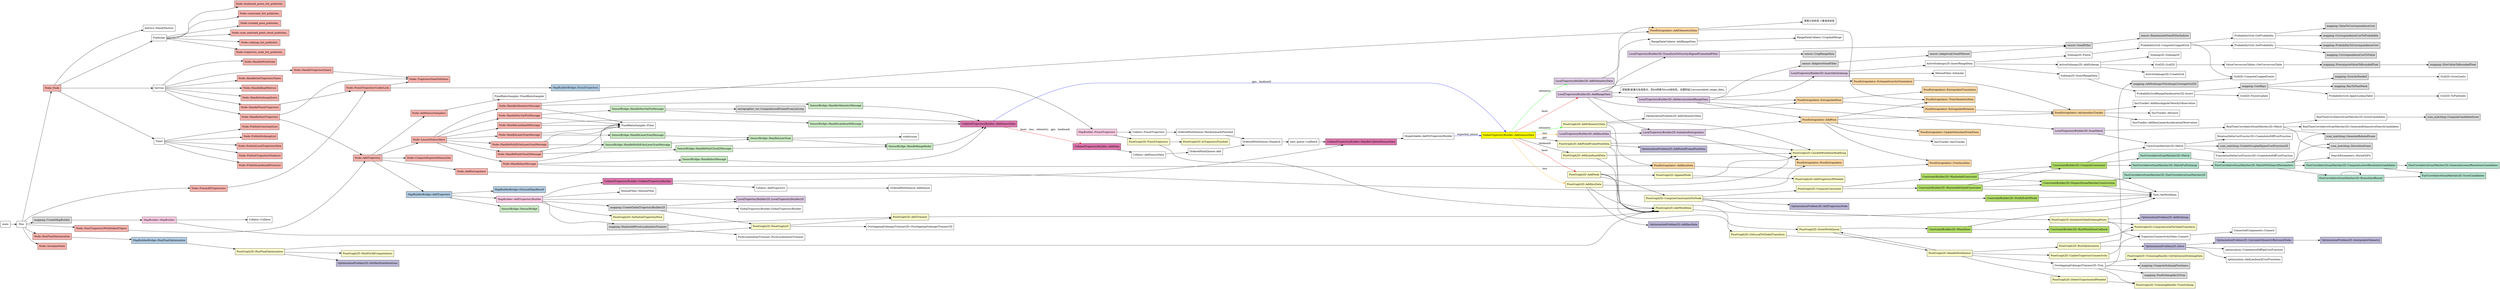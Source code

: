 digraph cartographer{
    rankdir="LR"; // 布局从左到右
    node [shape=record]; // 设置所有节点为矩形
    
    subgraph Node1{
        node [style=filled]; // 设置填充颜色模式
        node [fillcolor="#fbb4ae"]; // 设置填充颜色 
        "Node::Node";"Node::StartTrajectoryWithDefaultTopics";"Node::FinishAllTrajectories";"Node::RunFinalOptimization";"Node::SerializeState";
        "Node::HandleSubmapQuery";"Node::HandleTrajectoryQuery";"Node::HandleStartTrajectory";"Node::HandleFinishTrajectory";"Node::HandleWriteState";
        "Node::HandleGetTrajectoryStates";"Node::HandleReadMetrics";"Node::PublishSubmapList";"Node::PublishLocalTrajectoryData";"Node::PublishTrajectoryNodeList";
        "Node::PublishLandmarkPosesList";"Node::PublishConstraintList";"Node::TrajectoryStateToStatus";
        "Node::TrajectoryStateToStatus";"Node::AddTrajectory";"Node::FinishTrajectoryUnderLock";"Node::TrajectoryStateToStatus";
        "Node::ComputeExpectedSensorIds";"Node::AddExtrapolator";"Node::AddSensorSamplers";"Node::LaunchSubscribers";"Node::HandleLaserScanMessage";
        "Node::HandleMultiEchoLaserScanMessage";"Node::HandlePointCloud2Message";"Node::HandleImuMessage";"Node::HandleOdometryMessage";"Node::HandleNavSatFixMessage";
        "Node::HandleLandmarkMessage";"Node::submap_list_publisher_";"Node::trajectory_node_list_publisher_";"Node::landmark_poses_list_publisher_";"Node::constraint_list_publisher_";
        "Node::tracked_pose_publisher_";"Node::scan_matched_point_cloud_publisher_"
    }

    subgraph MapBuilderBridge{
        node [style=filled];
        node [fillcolor="#b3cde3"];
        "MapBuilderBridge::RunFinalOptimization";
        "MapBuilderBridge::AddTrajectory";"MapBuilderBridge::FinishTrajectory";"MapBuilderBridge::OnLocalSlamResult";
    }

    subgraph SensorBridge{
        node [style=filled];
        node [fillcolor="#ccebc5"];
        "SensorBridge::SensorBridge";"SensorBridge::HandleNavSatFixMessage";"SensorBridge::HandleLandmarkMessage";"SensorBridge::HandleMultiEchoLaserScanMessage";
        "SensorBridge::HandleLaserScanMessage";"SensorBridge::HandleOdometryMessage";"SensorBridge::HandleImuMessage";"SensorBridge::HandlePointCloud2Message";
        "SensorBridge::HandleRangefinder";"SensorBridge::HandleLaserScan";
    }

    subgraph MapBuilder{
        node [style=filled];
        node [fillcolor="#fccde5"];
        "MapBuilder::AddTrajectoryBuilder";"MapBuilder::FinishTrajectory";"MapBuilder::MapBuilder";
    }

    subgraph PoseExtrapolator{
        node [style=filled];
        node [fillcolor="#fed9a6"];
        "PoseExtrapolator::AddPose";"PoseExtrapolator::PoseExtrapolator";"PoseExtrapolator::AddImuData";"PoseExtrapolator::AddOdometryData";"PoseExtrapolator::ExtrapolatePose";
        "PoseExtrapolator::EstimateGravityOrientation";"PoseExtrapolator::TrimImuData";"PoseExtrapolator::TrimOdometryData";"PoseExtrapolator::AdvanceImuTracker";
        "PoseExtrapolator::UpdateVelocitiesFromPoses";"PoseExtrapolator::ExtrapolateTranslation";"PoseExtrapolator::ExtrapolateRotation";
    }

    subgraph PoseGraph2D{
        node [style=filled];
        node [fillcolor="#ffffcc"];
        "PoseGraph2D::PoseGraph2D";"PoseGraph2D::AddTrimmer";"PoseGraph2D::AddWorkItem";"PoseGraph2D::FinishTrajectory";
        "PoseGraph2D::HandleWorkQueue";"PoseGraph2D::RunOptimization";"PoseGraph2D::AddImuData";"PoseGraph2D::DrainWorkQueue";"PoseGraph2D::SetInitialTrajectoryPose";
        "PoseGraph2D::AddNode";"PoseGraph2D::GetLocalToGlobalTransform";"PoseGraph2D::AppendNode";"PoseGraph2D::AddWorkItem";"PoseGraph2D::ComputeLocalToGlobalTransform";
        "PoseGraph2D::AddTrajectoryIfNeeded";"PoseGraph2D::CanAddWorkItemModifying";"PoseGraph2D::DeleteTrajectoriesIfNeeded";
        "PoseGraph2D::TrimmingHandle::GetOptimizedSubmapData";"PoseGraph2D::TrimmingHandle::TrimSubmap";"PoseGraph2D::ComputeConstraint";"PoseGraph2D::InitializeGlobalSubmapPoses";
        "PoseGraph2D::RunFinalOptimization";"PoseGraph2D::WaitForAllComputations";"PoseGraph2D::ComputeConstraintsForNode";"PoseGraph2D::UpdateTrajectoryConnectivity";
        "PoseGraph2D::TrimmingHandle::TrimSubmap";"PoseGraph2D::AddLandmarkData";"PoseGraph2D::AddFixedFramePoseData";
        "PoseGraph2D::IsTrajectoryFinished";"PoseGraph2D::AddOdometryData";
    }

    subgraph CollatedTrajectoryBuilder{
        node [style=filled];
        node [fillcolor="#de77ae"];
        "CollatedTrajectoryBuilder::AddSensorData";"CollatedTrajectoryBuilder::CollatedTrajectoryBuilder";"CollatedTrajectoryBuilder::HandleCollatedSensorData";"CollatedTrajectoryBuilder::AddData";
    }

    subgraph LocalTrajectoryBuilder2D{
        node [style=filled];
        node [fillcolor="#decbe4"];
        "LocalTrajectoryBuilder2D::LocalTrajectoryBuilder2D";"LocalTrajectoryBuilder2D::AddRangeData";"LocalTrajectoryBuilder2D::AddImuData";
        "LocalTrajectoryBuilder2D::InitializeExtrapolator";"LocalTrajectoryBuilder2D::AddAccumulatedRangeData";"LocalTrajectoryBuilder2D::TransformToGravityAlignedFrameAndFilter";
        "LocalTrajectoryBuilder2D::ScanMatch";"LocalTrajectoryBuilder2D::InsertIntoSubmap";"LocalTrajectoryBuilder2D::AddOdometryData";
    }

    subgraph OptimizationProblem2D{
        node [style=filled];
        node [fillcolor="#bebada"];
        "OptimizationProblem2D::Solve";"OptimizationProblem2D::AddImuData";"OptimizationProblem2D::AddSubmap";"OptimizationProblem2D::SetMaxNumIterations";
        "OptimizationProblem2D::AddTrajectoryNode";"OptimizationProblem2D::CalculateOdometryBetweenNodes";"OptimizationProblem2D::InterpolateOdometry";
        "OptimizationProblem2D::AddFixedFramePoseData";
    }

    subgraph ConstraintBuilder2D{
        node [style=filled];
        node [fillcolor="#b3de69"];
        "ConstraintBuilder2D::WhenDone";"ConstraintBuilder2D::MaybeAddConstraint";"ConstraintBuilder2D::MaybeAddGlobalConstraint";"ConstraintBuilder2D::NotifyEndOfNode";
        "ConstraintBuilder2D::DispatchScanMatcherConstruction";"ConstraintBuilder2D::ComputeConstraint";"ConstraintBuilder2D::RunWhenDoneCallback";
    }

    subgraph FastCorrelativeScanMatcher2D{
        node [style=filled];
        node [fillcolor="#b3e2cd"];
        "FastCorrelativeScanMatcher2D::MatchFullSubmap";"FastCorrelativeScanMatcher2D::Match";"FastCorrelativeScanMatcher2D::MatchWithSearchParameters";
        "FastCorrelativeScanMatcher2D::ComputeLowestResolutionCandidates";"FastCorrelativeScanMatcher2D::BranchAndBound";
        "FastCorrelativeScanMatcher2D::GenerateLowestResolutionCandidates";"FastCorrelativeScanMatcher2D::ScoreCandidates";
        "FastCorrelativeScanMatcher2D::FastCorrelativeScanMatcher2D";
    }

    subgraph functions{
        node [style=filled];
        node [fillcolor="#dcdcdc"];
        "mapping::CreateMapBuilder";"mapping::CreateGlobalTrajectoryBuilder2D";"mapping::MaybeAddPureLocalizationTrimmer";"mapping::ComputeSubmapFreshness";
        "mapping::AddSubmapsToSubmapCoverageGrid2D";"mapping::FindSubmapIdsToTrim";"mapping::CastRays";"mapping::GrowAsNeeded";"mapping::RayToPixelMask";
        "mapping::ProbabilityToCorrespondenceCost";"mapping::CorrespondenceCostToValue";"mapping::ValueToCorrespondenceCost";"mapping::CorrespondenceCostToProbability";
        "mapping::PrecomputeValueToBoundedFloat";"mapping::SlowValueToBoundedFloat";
    }

    subgraph functions{
        node [style=filled];
        node [fillcolor="#dcdcdc"];
        "sensor::AdaptiveVoxelFilter";"sensor::CropRangeData";"sensor::RandomizedVoxelFilterIndices";
        "sensor::VoxelFilter";"sensor::AdaptivelyVoxelFiltered";
    }

    subgraph functions{
        node [style=filled];
        node [fillcolor="#dcdcdc"];
        "scan_matching::GenerateRotatedScans";"scan_matching::DiscretizeScans";"scan_matching::CreateOccupiedSpaceCostFunction2D";"scan_matching::ComputeCandidateScore";
    }

    subgraph functions{
        node [style=filled];
        node [fillcolor="#dcdcdc"];
        "cartographer_ros::ComputeLocalFrameFromLatLong";
    }

    "GlobalTrajectoryBuilder::AddSensorData"[style=filled;fillcolor="yellow";];
    
    main->Run;

    Run->{
        "mapping::CreateMapBuilder";
        "Node::Node";
        "Node::StartTrajectoryWithDefaultTopics";
        "Node::FinishAllTrajectories";
        "Node::RunFinalOptimization";
        "Node::SerializeState";};
    
    "mapping::CreateMapBuilder"->"MapBuilder::MapBuilder"->{"PoseGraph2D::PoseGraph2D";"Collator::Collator"};
        "PoseGraph2D::PoseGraph2D"->{"PoseGraph2D::AddTrimmer";"OverlappingSubmapsTrimmer2D::OverlappingSubmapsTrimmer2D"};

    "Node::Node"->{"metrics::FamilyFactory";Publisher;Service;Timer};
        Publisher->{"Node::submap_list_publisher_";"Node::trajectory_node_list_publisher_";"Node::landmark_poses_list_publisher_";"Node::constraint_list_publisher_";"Node::tracked_pose_publisher_";"Node::scan_matched_point_cloud_publisher_"};
        Service->{"Node::HandleSubmapQuery";"Node::HandleTrajectoryQuery";"Node::HandleStartTrajectory";"Node::HandleFinishTrajectory";"Node::HandleWriteState";"Node::HandleGetTrajectoryStates";"Node::HandleReadMetrics";};
        Timer->{"Node::PublishSubmapList";"Node::PublishLocalTrajectoryData";"Node::PublishTrajectoryNodeList";"Node::PublishLandmarkPosesList";"Node::PublishConstraintList"};

        "Node::HandleTrajectoryQuery"->{"Node::TrajectoryStateToStatus"};
        "Node::HandleStartTrajectory"->{"Node::TrajectoryStateToStatus";"Node::AddTrajectory"};
        "Node::HandleFinishTrajectory"->"Node::FinishTrajectoryUnderLock"->{"Node::TrajectoryStateToStatus";"MapBuilderBridge::FinishTrajectory"};
            "MapBuilderBridge::FinishTrajectory"->"MapBuilder::FinishTrajectory"->{"Collator::FinishTrajectory";"PoseGraph2D::FinishTrajectory"};
                "Collator::FinishTrajectory"->"OrderedMultiQueue::MarkQueueAsFinished"->"OrderedMultiQueue::Dispatch";
                "PoseGraph2D::FinishTrajectory"->{"PoseGraph2D::AddWorkItem";"PoseGraph2D::IsTrajectoryFinished"};
        
        //"Node::PublishLocalTrajectoryData"->{"PoseExtrapolator::AddPose";"PoseExtrapolator::ExtrapolatePose";}
    
    "Node::StartTrajectoryWithDefaultTopics"->"Node::AddTrajectory"->{"Node::ComputeExpectedSensorIds";"MapBuilderBridge::AddTrajectory";"Node::AddExtrapolator";"Node::AddSensorSamplers";"Node::LaunchSubscribers"};
        "MapBuilderBridge::AddTrajectory"->{"MapBuilder::AddTrajectoryBuilder";"MapBuilderBridge::OnLocalSlamResult";"SensorBridge::SensorBridge"};
            "MapBuilder::AddTrajectoryBuilder"->{"MotionFilter::MotionFilter";"LocalTrajectoryBuilder2D::LocalTrajectoryBuilder2D";"CollatedTrajectoryBuilder::CollatedTrajectoryBuilder";"mapping::CreateGlobalTrajectoryBuilder2D";"mapping::MaybeAddPureLocalizationTrimmer";"PoseGraph2D::SetInitialTrajectoryPose"};
                "CollatedTrajectoryBuilder::CollatedTrajectoryBuilder"->{"Collator::AddTrajectory";"CollatedTrajectoryBuilder::HandleCollatedSensorData";}
                    "Collator::AddTrajectory"->"OrderedMultiQueue::AddQueue";
                    "CollatedTrajectoryBuilder::HandleCollatedSensorData"->"Dispatchable::AddToTrajectoryBuilder";
                        "Dispatchable::AddToTrajectoryBuilder"->"GlobalTrajectoryBuilder::AddSensorData"[label="expected_sensor";color=blue];
                "mapping::CreateGlobalTrajectoryBuilder2D"->{"GlobalTrajectoryBuilder:GlobalTrajectoryBuilder";"LocalTrajectoryBuilder2D::LocalTrajectoryBuilder2D";"PoseGraph2D::PoseGraph2D";}
                "mapping::MaybeAddPureLocalizationTrimmer"->{"PoseGraph2D::AddTrimmer";"PureLocalizationTrimmer::PureLocalizationTrimmer"};
                    "PoseGraph2D::AddTrimmer"->"PoseGraph2D::AddWorkItem"->{"Task::SetWorkItem";"PoseGraph2D::DrainWorkQueue"};
                        "PoseGraph2D::DrainWorkQueue"->{"ConstraintBuilder2D::WhenDone";"PoseGraph2D::HandleWorkQueue"};
                            "ConstraintBuilder2D::WhenDone"->{"Task::SetWorkItem";"ConstraintBuilder2D::RunWhenDoneCallback"};
                            "PoseGraph2D::HandleWorkQueue"->{"PoseGraph2D::RunOptimization";"PoseGraph2D::UpdateTrajectoryConnectivity";"PoseGraph2D::DeleteTrajectoriesIfNeeded";"OverlappingSubmapsTrimmer2D::Trim";"PoseGraph2D::DrainWorkQueue"};
                                "PoseGraph2D::DeleteTrajectoriesIfNeeded"->"PoseGraph2D::TrimmingHandle::TrimSubmap";
                                "PoseGraph2D::UpdateTrajectoryConnectivity"->"TrajectoryConnectivityState::Connect"->"ConnectedComponents::Connect";
                                "PoseGraph2D::RunOptimization"->{"OptimizationProblem2D::Solve";"PoseGraph2D::ComputeLocalToGlobalTransform"}
                                    "OptimizationProblem2D::Solve"->{"optimization::CreateAutoDiffSpaCostFunction";"optimization::AddLandmarkCostFunctions";"OptimizationProblem2D::CalculateOdometryBetweenNodes"};
                                        "OptimizationProblem2D::CalculateOdometryBetweenNodes"->"OptimizationProblem2D::InterpolateOdometry";
                            "OverlappingSubmapsTrimmer2D::Trim"->{"PoseGraph2D::TrimmingHandle::GetOptimizedSubmapData";"mapping::ComputeSubmapFreshness";"mapping::AddSubmapsToSubmapCoverageGrid2D";"mapping::FindSubmapIdsToTrim";"PoseGraph2D::TrimmingHandle::TrimSubmap"};
                                "mapping::AddSubmapsToSubmapCoverageGrid2D"->"Grid2D::ComputeCroppedLimits";
            "Node::AddExtrapolator"->"PoseExtrapolator::PoseExtrapolator";
            "Node::AddSensorSamplers"->"FixedRatioSampler::FixedRatioSampler";
    
    "Node::LaunchSubscribers"->{"Node::HandleLaserScanMessage";"Node::HandleMultiEchoLaserScanMessage";"Node::HandlePointCloud2Message";"Node::HandleImuMessage";"Node::HandleOdometryMessage";"Node::HandleNavSatFixMessage";"Node::HandleLandmarkMessage"};
        "Node::HandleLaserScanMessage"->{"FixedRatioSampler::Pulse";"SensorBridge::HandleLaserScanMessage"};
            "SensorBridge::HandleLaserScanMessage"->"SensorBridge::HandleLaserScan"->{subdivision;"SensorBridge::HandleRangefinder"};
                "SensorBridge::HandleRangefinder"->"CollatedTrajectoryBuilder::AddSensorData";
                    "CollatedTrajectoryBuilder::AddSensorData"->"CollatedTrajectoryBuilder::AddData"[label="laser、imu、odometry、gps、landmark";color=red];
                        "CollatedTrajectoryBuilder::AddData"->"Collator::AddSensorData"->"OrderedMultiQueue::Add"->"OrderedMultiQueue::Dispatch"->"next_queue->callback"->"CollatedTrajectoryBuilder::HandleCollatedSensorData";
                    "GlobalTrajectoryBuilder::AddSensorData"->{"LocalTrajectoryBuilder2D::AddRangeData";"PoseGraph2D::AddNode"}[color=red;label="laser"];
                        "LocalTrajectoryBuilder2D::AddRangeData"->{"RangeDataCollator::AddRangeData";"LocalTrajectoryBuilder2D::InitializeExtrapolator";"PoseExtrapolator::ExtrapolatePose";"获取第i束激光及其原点，将hit转换为local坐标系，合理则加入accumulated_range_data_";"PoseExtrapolator::EstimateGravityOrientation";"LocalTrajectoryBuilder2D::AddAccumulatedRangeData";"LocalTrajectoryBuilder2D::TransformToGravityAlignedFrameAndFilter"};
                            "LocalTrajectoryBuilder2D::TransformToGravityAlignedFrameAndFilter"->{"sensor::CropRangeData";"sensor::VoxelFilter";}
                            "PoseExtrapolator::EstimateGravityOrientation"->"PoseExtrapolator::AdvanceImuTracker"->{"ImuTracker::Advance";"ImuTracker::AddImuLinearAccelerationObservation";"ImuTracker::AddImuAngularVelocityObservation"};
                            "RangeDataCollator::AddRangeData"->"RangeDataCollator::CropAndMerge";
                            "LocalTrajectoryBuilder2D::AddAccumulatedRangeData"->{"PoseExtrapolator::ExtrapolatePose";"sensor::AdaptiveVoxelFilter";"LocalTrajectoryBuilder2D::ScanMatch";"PoseExtrapolator::AddPose";"LocalTrajectoryBuilder2D::InsertIntoSubmap"};
                                "sensor::AdaptiveVoxelFilter"->"sensor::AdaptivelyVoxelFiltered"->"sensor::VoxelFilter"->"sensor::RandomizedVoxelFilterIndices";
                                "PoseExtrapolator::ExtrapolatePose"->{"PoseExtrapolator::ExtrapolateTranslation";"PoseExtrapolator::ExtrapolateRotation";}
                                    "PoseExtrapolator::ExtrapolateRotation"->"PoseExtrapolator::AdvanceImuTracker";
                                "LocalTrajectoryBuilder2D::ScanMatch"->{"RealTimeCorrelativeScanMatcher2D::Match";"CeresScanMatcher2D::Match"};
                                    "RealTimeCorrelativeScanMatcher2D::Match"->{"scan_matching::GenerateRotatedScans";"scan_matching::DiscretizeScans";"RealTimeCorrelativeScanMatcher2D::GenerateExhaustiveSearchCandidates";"RealTimeCorrelativeScanMatcher2D::ScoreCandidates";}
                                        "RealTimeCorrelativeScanMatcher2D::ScoreCandidates"->"scan_matching::ComputeCandidateScore";
                                    "CeresScanMatcher2D::Match"->{"scan_matching::CreateOccupiedSpaceCostFunction2D";"TranslationDeltaCostFunctor2D::CreateAutoDiffCostFunction";"RotationDeltaCostFunctor2D::CreateAutoDiffCostFunction"};
                                "LocalTrajectoryBuilder2D::InsertIntoSubmap"->{"MotionFilter::IsSimilar";"ActiveSubmaps2D::InsertRangeData"};
                                    "ActiveSubmaps2D::InsertRangeData"->{"ActiveSubmaps2D::AddSubmap";"Submap2D::InsertRangeData";"Submap2D::Finish"};
                                        "ActiveSubmaps2D::AddSubmap"->{"Submap2D::Submap2D";"Grid2D::Grid2D";"ActiveSubmaps2D::CreateGrid";}
                                            "Grid2D::Grid2D"->"ValueConversionTables::GetConversionTable"->"mapping::PrecomputeValueToBoundedFloat"->"mapping::SlowValueToBoundedFloat";
                                        "Submap2D::InsertRangeData"->"ProbabilityGridRangeDataInserter2D::Insert"->{"mapping::CastRays";"Grid2D::FinishUpdate"};
                                            "mapping::CastRays"->{"mapping::GrowAsNeeded";"ProbabilityGrid::ApplyLookupTable";"mapping::RayToPixelMask"};
                                                "mapping::GrowAsNeeded"->"Grid2D::GrowLimits";
                                                "ProbabilityGrid::ApplyLookupTable"->"Grid2D::ToFlatIndex";
                                        "Submap2D::Finish"->"ProbabilityGrid::ComputeCroppedGrid"->{"Grid2D::ComputeCroppedLimits";"ProbabilityGrid::SetProbability";"ProbabilityGrid::GetProbability"};
                                            "ProbabilityGrid::SetProbability"->{"mapping::ProbabilityToCorrespondenceCost";"mapping::CorrespondenceCostToValue"};
                                            "ProbabilityGrid::GetProbability"->{"mapping::ValueToCorrespondenceCost";"mapping::CorrespondenceCostToProbability"};
                        "PoseGraph2D::AddNode"->{"PoseGraph2D::GetLocalToGlobalTransform";"PoseGraph2D::AppendNode";"PoseGraph2D::AddWorkItem";"PoseGraph2D::ComputeConstraintsForNode"};
                            "PoseGraph2D::GetLocalToGlobalTransform"->"PoseGraph2D::ComputeLocalToGlobalTransform";
                            "PoseGraph2D::AppendNode"->{"PoseGraph2D::AddTrajectoryIfNeeded";"PoseGraph2D::CanAddWorkItemModifying"};
                            "PoseGraph2D::ComputeConstraintsForNode"->{"PoseGraph2D::InitializeGlobalSubmapPoses";"OptimizationProblem2D::AddTrajectoryNode";"PoseGraph2D::ComputeConstraint";"ConstraintBuilder2D::NotifyEndOfNode"};
                                "ConstraintBuilder2D::NotifyEndOfNode"->"Task::SetWorkItem";
                                "PoseGraph2D::InitializeGlobalSubmapPoses"->{"TrajectoryConnectivityState::Connect";"OptimizationProblem2D::AddSubmap";"PoseGraph2D::ComputeLocalToGlobalTransform";}
                                "PoseGraph2D::ComputeConstraint"->{"ConstraintBuilder2D::MaybeAddConstraint";"ConstraintBuilder2D::MaybeAddGlobalConstraint"}->{"ConstraintBuilder2D::DispatchScanMatcherConstruction";"Task::SetWorkItem";"ConstraintBuilder2D::ComputeConstraint"};
                                        "ConstraintBuilder2D::DispatchScanMatcherConstruction"->{"Task::SetWorkItem";"FastCorrelativeScanMatcher2D::FastCorrelativeScanMatcher2D";}
                                        "ConstraintBuilder2D::ComputeConstraint"->{"FastCorrelativeScanMatcher2D::MatchFullSubmap";"FastCorrelativeScanMatcher2D::Match";"CeresScanMatcher2D::Match";}
                                        {"FastCorrelativeScanMatcher2D::MatchFullSubmap";"FastCorrelativeScanMatcher2D::Match"}->"FastCorrelativeScanMatcher2D::MatchWithSearchParameters"->{"scan_matching::GenerateRotatedScans";"scan_matching::DiscretizeScans";"SearchParameters::ShrinkToFit";"FastCorrelativeScanMatcher2D::ComputeLowestResolutionCandidates";"FastCorrelativeScanMatcher2D::BranchAndBound"};
                                            "FastCorrelativeScanMatcher2D::BranchAndBound"->{"FastCorrelativeScanMatcher2D::ScoreCandidates";"FastCorrelativeScanMatcher2D::BranchAndBound";}
                                            "FastCorrelativeScanMatcher2D::ComputeLowestResolutionCandidates"->{"FastCorrelativeScanMatcher2D::GenerateLowestResolutionCandidates";"FastCorrelativeScanMatcher2D::ScoreCandidates";}
        "Node::HandleMultiEchoLaserScanMessage"->{"FixedRatioSampler::Pulse";"SensorBridge::HandleMultiEchoLaserScanMessage"};
            "SensorBridge::HandleMultiEchoLaserScanMessage"->"SensorBridge::HandleLaserScan";
        "Node::HandlePointCloud2Message"->{"FixedRatioSampler::Pulse";"SensorBridge::HandlePointCloud2Message"};
            "SensorBridge::HandlePointCloud2Message"->"SensorBridge::HandleRangefinder";
        "Node::HandleImuMessage"->{"FixedRatioSampler::Pulse";"PoseExtrapolator::AddImuData";"SensorBridge::HandleImuMessage"};
            "PoseExtrapolator::AddImuData"->"PoseExtrapolator::TrimImuData";
            "SensorBridge::HandleImuMessage"->"CollatedTrajectoryBuilder::AddSensorData";
                "GlobalTrajectoryBuilder::AddSensorData"->{"LocalTrajectoryBuilder2D::AddImuData";"PoseGraph2D::AddImuData"}[color=orange;label="imu"];
                    "LocalTrajectoryBuilder2D::AddImuData"->{"LocalTrajectoryBuilder2D::InitializeExtrapolator";"PoseExtrapolator::AddImuData"};
                        "LocalTrajectoryBuilder2D::InitializeExtrapolator"->{"PoseExtrapolator::PoseExtrapolator";"PoseExtrapolator::AddPose";}
                            "PoseExtrapolator::AddPose"->{"PoseExtrapolator::UpdateVelocitiesFromPoses";"PoseExtrapolator::AdvanceImuTracker";"PoseExtrapolator::TrimImuData";"PoseExtrapolator::TrimOdometryData";"ImuTracker::ImuTracker";}
                    "PoseGraph2D::AddImuData"->{"PoseGraph2D::AddWorkItem";"PoseGraph2D::CanAddWorkItemModifying";"OptimizationProblem2D::AddImuData"};
        "Node::HandleOdometryMessage"->{"FixedRatioSampler::Pulse";"PoseExtrapolator::AddOdometryData";"SensorBridge::HandleOdometryMessage"};
            "PoseExtrapolator::AddOdometryData"->{"PoseExtrapolator::TrimOdometryData";"里程计坐标系->基准坐标系"};
            "SensorBridge::HandleOdometryMessage"->"CollatedTrajectoryBuilder::AddSensorData";
                "GlobalTrajectoryBuilder::AddSensorData"->{"LocalTrajectoryBuilder2D::AddOdometryData";"PoseGraph2D::AddOdometryData"}[color=green;label="odometry"];
                    "PoseGraph2D::AddOdometryData"->{"PoseGraph2D::AddWorkItem";"PoseGraph2D::CanAddWorkItemModifying";"OptimizationProblem2D::AddOdometryData";}
                    "LocalTrajectoryBuilder2D::AddOdometryData"->"PoseExtrapolator::AddOdometryData";
        "Node::HandleNavSatFixMessage"->{"FixedRatioSampler::Pulse";"SensorBridge::HandleNavSatFixMessage"};
            "SensorBridge::HandleNavSatFixMessage"->{"cartographer_ros::ComputeLocalFrameFromLatLong";"CollatedTrajectoryBuilder::AddSensorData"};
                "GlobalTrajectoryBuilder::AddSensorData"->"PoseGraph2D::AddFixedFramePoseData"[label="gps"];
                "PoseGraph2D::AddFixedFramePoseData"->{"PoseGraph2D::AddWorkItem";"PoseGraph2D::CanAddWorkItemModifying";"OptimizationProblem2D::AddFixedFramePoseData"};
        "Node::HandleLandmarkMessage"->{"FixedRatioSampler::Pulse";"SensorBridge::HandleLandmarkMessage"};
            "SensorBridge::HandleLandmarkMessage"->"CollatedTrajectoryBuilder::AddSensorData";
                "CollatedTrajectoryBuilder::AddSensorData"->"GlobalTrajectoryBuilder::AddSensorData"[label="gps、landmark";color=blue];
                "GlobalTrajectoryBuilder::AddSensorData"->"PoseGraph2D::AddLandmarkData"[label="landmark"];
                "PoseGraph2D::AddLandmarkData"->{"PoseGraph2D::AddWorkItem";"PoseGraph2D::CanAddWorkItemModifying";}

    "Node::FinishAllTrajectories"->"Node::FinishTrajectoryUnderLock";
    "Node::RunFinalOptimization"->"MapBuilderBridge::RunFinalOptimization"->"PoseGraph2D::RunFinalOptimization"->{"PoseGraph2D::AddWorkItem";"OptimizationProblem2D::SetMaxNumIterations";"PoseGraph2D::WaitForAllComputations"};
}